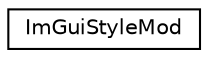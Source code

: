 digraph "Graphical Class Hierarchy"
{
  edge [fontname="Helvetica",fontsize="10",labelfontname="Helvetica",labelfontsize="10"];
  node [fontname="Helvetica",fontsize="10",shape=record];
  rankdir="LR";
  Node0 [label="ImGuiStyleMod",height=0.2,width=0.4,color="black", fillcolor="white", style="filled",URL="$structImGuiStyleMod.html"];
}

